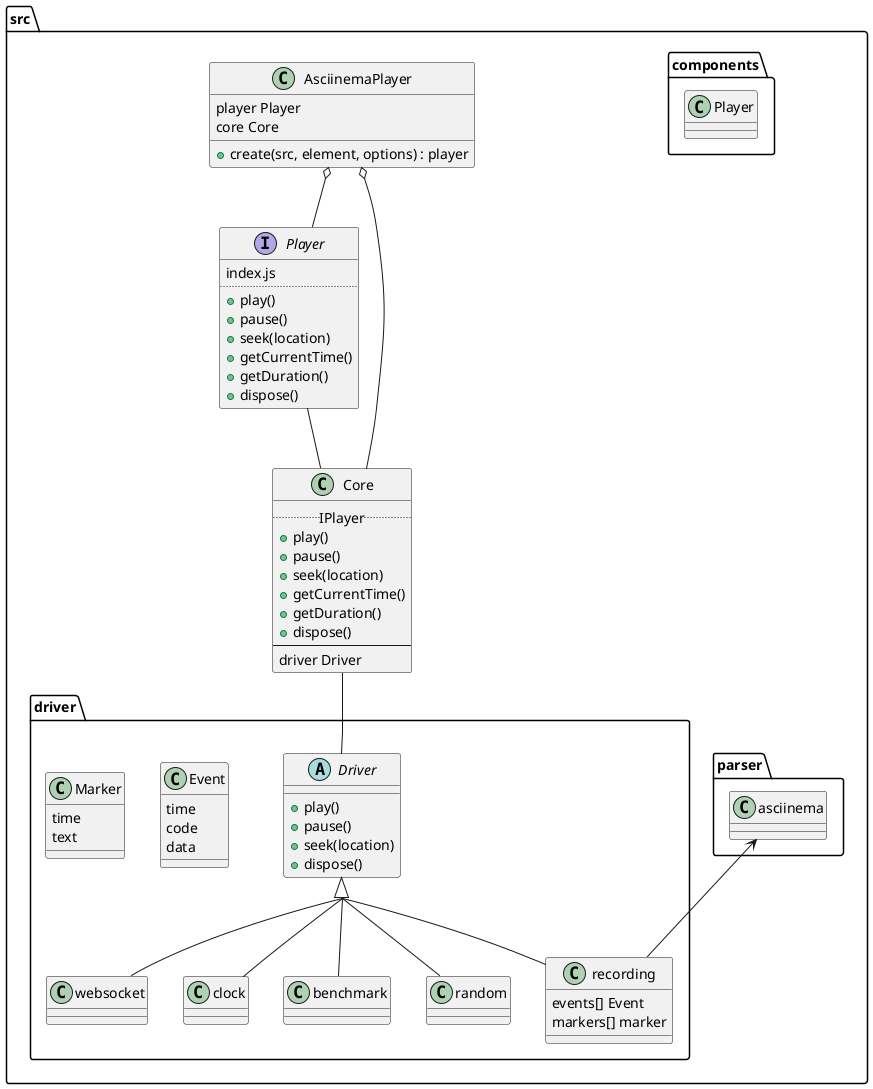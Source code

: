 @startuml name
skinparam groupInheritance 2
package src {
    class AsciinemaPlayer {
        player Player
        core Core
        +create(src, element, options) : player

    }

    Interface Player {
        index.js
        ..
        +play()
        +pause()
        +seek(location)
        +getCurrentTime()
        +getDuration()
        +dispose()
    }

    AsciinemaPlayer o-- Player
    AsciinemaPlayer o-- Core
    Player -- Core
    class Core {
        .. IPlayer ..
        +play()
        +pause()
        +seek(location)
        +getCurrentTime()
        +getDuration()
        +dispose()
        --
        driver Driver
    }
    Core -- driver.Driver

}
package src.driver {

    abstract Driver {
        +play()
        +pause()
        +seek(location)
        +dispose()
    }

    class recording {
        events[] Event
        markers[] marker
    }

    class Event {
        time
        code
        data
    }

    class Marker {
        time
        text
    }
    class websocket
    class clock
    class benchmark
    class random

    Driver <|-- recording
    Driver <|-- websocket
    Driver <|-- clock
    Driver <|-- benchmark
    Driver <|-- random
}

package .src.components {
    
    class Player

}
package src.parser {

    class asciinema

    asciinema <-- src.driver.recording
}
@enduml
